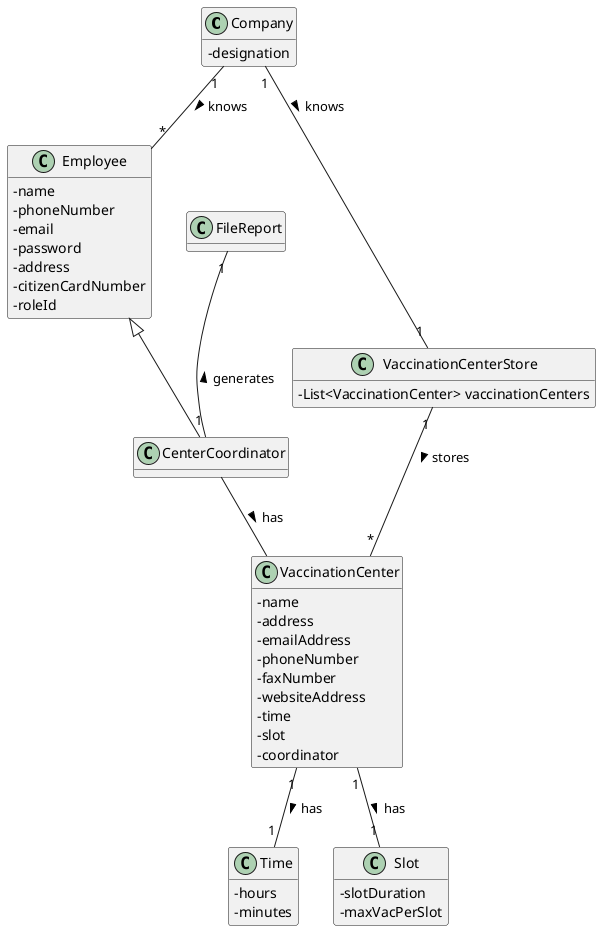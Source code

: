 @startuml US15_DM
hide methods
skinparam classAttributeIconSize 0

class Company {
  -designation
}

class CenterCoordinator {}

class Employee {
  -name
  -phoneNumber
  -email
  -password
  -address
  -citizenCardNumber
  -roleId
}

class VaccinationCenter{
  -name
  -address
  -emailAddress
  -phoneNumber
  -faxNumber
  -websiteAddress
  -time
  -slot
  -coordinator
}

class VaccinationCenterStore {
  -List<VaccinationCenter> vaccinationCenters
}

class Time {
  -hours
  -minutes
}

class Slot {
  -slotDuration
  -maxVacPerSlot
}

class FileReport {}

Company "1" -- "*" Employee : knows >
Employee <|-- CenterCoordinator
CenterCoordinator -- VaccinationCenter : has >
VaccinationCenter "1" -- "1" Time : has >
VaccinationCenter "1"-- "1" Slot : has >
VaccinationCenterStore "1" -- "*" VaccinationCenter : stores >
Company "1" -- "1" VaccinationCenterStore : knows >
FileReport "1" -- "1" CenterCoordinator : generates <


@enduml